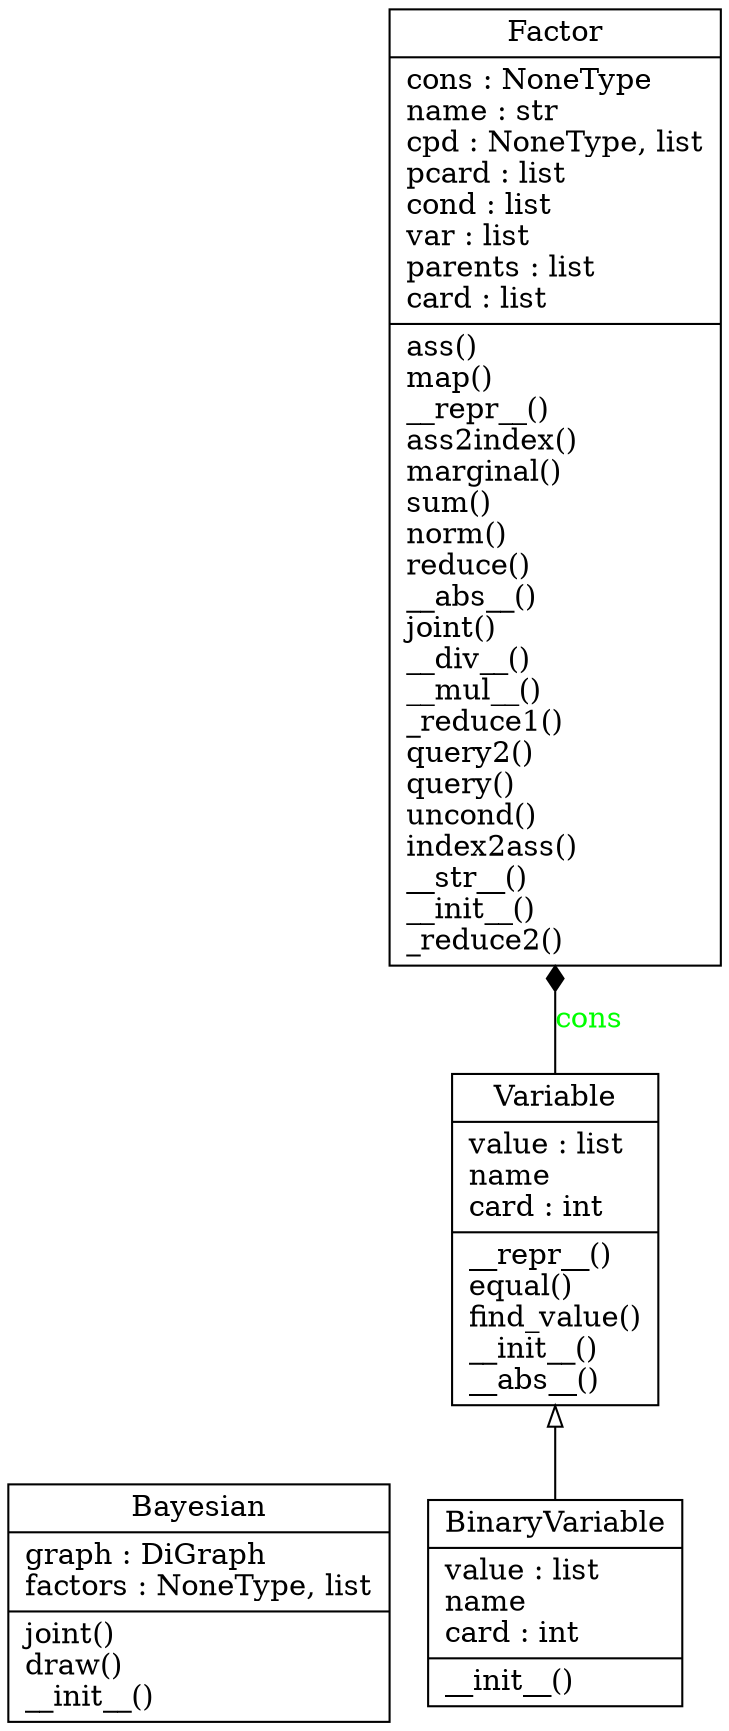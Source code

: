 digraph "classes_pypgm" {
charset="utf-8"
rankdir=BT
"0" [label="{Bayesian|graph : DiGraph\lfactors : NoneType, list\l|joint()\ldraw()\l__init__()\l}", shape="record"];
"1" [label="{BinaryVariable|value : list\lname\lcard : int\l|__init__()\l}", shape="record"];
"2" [label="{Factor|cons : NoneType\lname : str\lcpd : NoneType, list\lpcard : list\lcond : list\lvar : list\lparents : list\lcard : list\l|ass()\lmap()\l__repr__()\lass2index()\lmarginal()\lsum()\lnorm()\lreduce()\l__abs__()\ljoint()\l__div__()\l__mul__()\l_reduce1()\lquery2()\lquery()\luncond()\lindex2ass()\l__str__()\l__init__()\l_reduce2()\l}", shape="record"];
"3" [label="{Variable|value : list\lname\lcard : int\l|__repr__()\lequal()\lfind_value()\l__init__()\l__abs__()\l}", shape="record"];
"1" -> "3" [arrowhead="empty", arrowtail="none"];
"3" -> "2" [arrowhead="diamond", arrowtail="none", fontcolor="green", label="cons", style="solid"];
}
